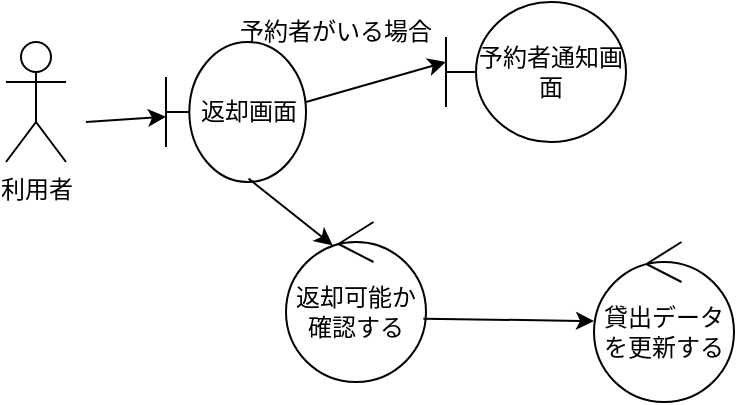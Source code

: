<mxfile>
    <diagram id="ilDVD7rNNqZgbmw98KfQ" name="ページ1">
        <mxGraphModel dx="406" dy="466" grid="1" gridSize="10" guides="1" tooltips="1" connect="1" arrows="1" fold="1" page="1" pageScale="1" pageWidth="827" pageHeight="1169" math="0" shadow="0">
            <root>
                <mxCell id="0"/>
                <mxCell id="1" parent="0"/>
                <mxCell id="2" value="利用者" style="shape=umlActor;verticalLabelPosition=bottom;verticalAlign=top;html=1;outlineConnect=0;" vertex="1" parent="1">
                    <mxGeometry x="50" y="170" width="30" height="60" as="geometry"/>
                </mxCell>
                <mxCell id="3" value="" style="endArrow=classic;html=1;" edge="1" parent="1" target="4">
                    <mxGeometry width="50" height="50" relative="1" as="geometry">
                        <mxPoint x="90" y="210" as="sourcePoint"/>
                        <mxPoint x="180" y="210" as="targetPoint"/>
                    </mxGeometry>
                </mxCell>
                <mxCell id="4" value="返却画面" style="shape=umlBoundary;whiteSpace=wrap;html=1;" vertex="1" parent="1">
                    <mxGeometry x="130" y="170" width="70" height="70" as="geometry"/>
                </mxCell>
                <mxCell id="5" value="" style="endArrow=classic;html=1;exitX=1;exitY=0.429;exitDx=0;exitDy=0;exitPerimeter=0;" edge="1" parent="1" source="4">
                    <mxGeometry width="50" height="50" relative="1" as="geometry">
                        <mxPoint x="170" y="220" as="sourcePoint"/>
                        <mxPoint x="270" y="180" as="targetPoint"/>
                    </mxGeometry>
                </mxCell>
                <mxCell id="6" value="予約者通知画面" style="shape=umlBoundary;whiteSpace=wrap;html=1;" vertex="1" parent="1">
                    <mxGeometry x="270" y="150" width="90" height="70" as="geometry"/>
                </mxCell>
                <mxCell id="7" value="予約者がいる場合" style="text;html=1;align=center;verticalAlign=middle;whiteSpace=wrap;rounded=0;" vertex="1" parent="1">
                    <mxGeometry x="160" y="160" width="110" height="10" as="geometry"/>
                </mxCell>
                <mxCell id="8" value="" style="endArrow=classic;html=1;exitX=0.59;exitY=0.976;exitDx=0;exitDy=0;exitPerimeter=0;entryX=0.333;entryY=0.146;entryDx=0;entryDy=0;entryPerimeter=0;" edge="1" parent="1" source="4" target="10">
                    <mxGeometry width="50" height="50" relative="1" as="geometry">
                        <mxPoint x="90" y="210" as="sourcePoint"/>
                        <mxPoint x="137.727" y="280" as="targetPoint"/>
                    </mxGeometry>
                </mxCell>
                <mxCell id="10" value="返却可能か確認する" style="ellipse;shape=umlControl;whiteSpace=wrap;html=1;" vertex="1" parent="1">
                    <mxGeometry x="190" y="260" width="70" height="80" as="geometry"/>
                </mxCell>
                <mxCell id="11" value="" style="endArrow=classic;html=1;exitX=0.981;exitY=0.604;exitDx=0;exitDy=0;exitPerimeter=0;" edge="1" parent="1" source="10" target="12">
                    <mxGeometry width="50" height="50" relative="1" as="geometry">
                        <mxPoint x="170" y="220" as="sourcePoint"/>
                        <mxPoint x="260" y="330" as="targetPoint"/>
                    </mxGeometry>
                </mxCell>
                <mxCell id="12" value="貸出データを更新する" style="ellipse;shape=umlControl;whiteSpace=wrap;html=1;" vertex="1" parent="1">
                    <mxGeometry x="344" y="270" width="70" height="80" as="geometry"/>
                </mxCell>
            </root>
        </mxGraphModel>
    </diagram>
</mxfile>